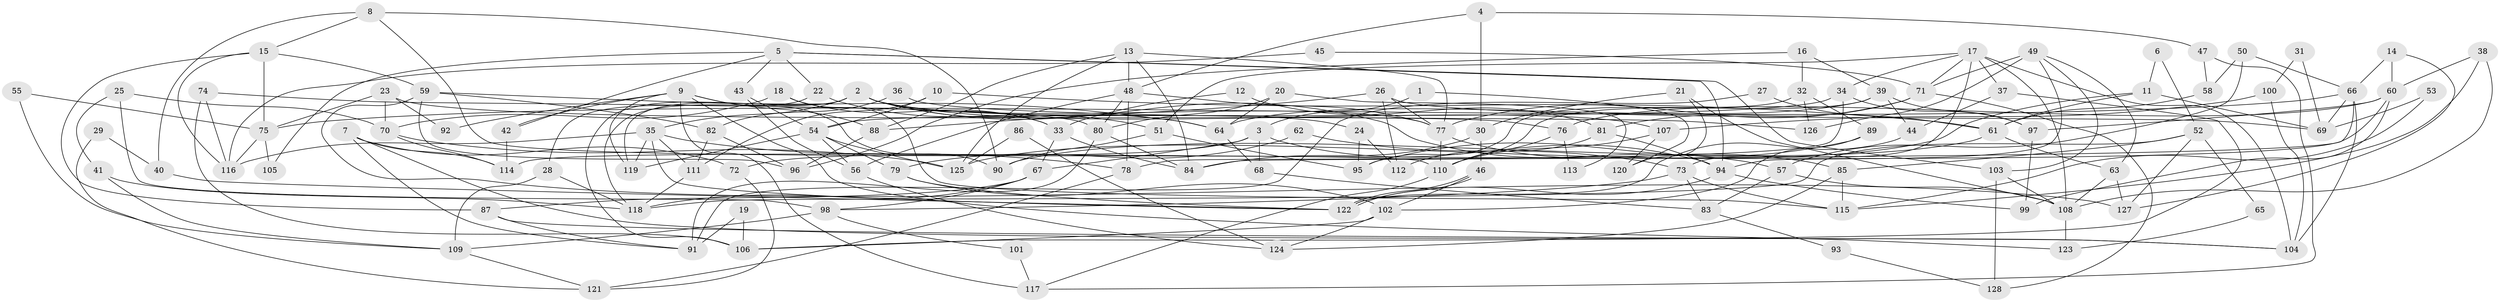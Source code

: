 // coarse degree distribution, {5: 0.13157894736842105, 13: 0.02631578947368421, 9: 0.039473684210526314, 12: 0.013157894736842105, 17: 0.013157894736842105, 6: 0.11842105263157894, 4: 0.15789473684210525, 7: 0.07894736842105263, 2: 0.14473684210526316, 3: 0.2236842105263158, 16: 0.013157894736842105, 15: 0.013157894736842105, 8: 0.013157894736842105, 10: 0.013157894736842105}
// Generated by graph-tools (version 1.1) at 2025/18/03/04/25 18:18:59]
// undirected, 128 vertices, 256 edges
graph export_dot {
graph [start="1"]
  node [color=gray90,style=filled];
  1;
  2;
  3;
  4;
  5;
  6;
  7;
  8;
  9;
  10;
  11;
  12;
  13;
  14;
  15;
  16;
  17;
  18;
  19;
  20;
  21;
  22;
  23;
  24;
  25;
  26;
  27;
  28;
  29;
  30;
  31;
  32;
  33;
  34;
  35;
  36;
  37;
  38;
  39;
  40;
  41;
  42;
  43;
  44;
  45;
  46;
  47;
  48;
  49;
  50;
  51;
  52;
  53;
  54;
  55;
  56;
  57;
  58;
  59;
  60;
  61;
  62;
  63;
  64;
  65;
  66;
  67;
  68;
  69;
  70;
  71;
  72;
  73;
  74;
  75;
  76;
  77;
  78;
  79;
  80;
  81;
  82;
  83;
  84;
  85;
  86;
  87;
  88;
  89;
  90;
  91;
  92;
  93;
  94;
  95;
  96;
  97;
  98;
  99;
  100;
  101;
  102;
  103;
  104;
  105;
  106;
  107;
  108;
  109;
  110;
  111;
  112;
  113;
  114;
  115;
  116;
  117;
  118;
  119;
  120;
  121;
  122;
  123;
  124;
  125;
  126;
  127;
  128;
  1 -- 3;
  1 -- 120;
  2 -- 119;
  2 -- 77;
  2 -- 24;
  2 -- 33;
  2 -- 35;
  2 -- 57;
  2 -- 64;
  2 -- 106;
  2 -- 107;
  2 -- 118;
  3 -- 68;
  3 -- 94;
  3 -- 67;
  3 -- 72;
  4 -- 48;
  4 -- 30;
  4 -- 47;
  5 -- 43;
  5 -- 94;
  5 -- 22;
  5 -- 42;
  5 -- 103;
  5 -- 105;
  6 -- 52;
  6 -- 11;
  7 -- 114;
  7 -- 104;
  7 -- 72;
  7 -- 91;
  8 -- 15;
  8 -- 110;
  8 -- 40;
  8 -- 90;
  9 -- 88;
  9 -- 119;
  9 -- 42;
  9 -- 90;
  9 -- 92;
  9 -- 117;
  9 -- 123;
  10 -- 111;
  10 -- 54;
  10 -- 61;
  11 -- 125;
  11 -- 61;
  11 -- 69;
  12 -- 33;
  12 -- 81;
  13 -- 88;
  13 -- 84;
  13 -- 48;
  13 -- 77;
  13 -- 125;
  14 -- 60;
  14 -- 66;
  14 -- 127;
  15 -- 75;
  15 -- 59;
  15 -- 87;
  15 -- 116;
  16 -- 39;
  16 -- 32;
  16 -- 96;
  17 -- 73;
  17 -- 37;
  17 -- 34;
  17 -- 51;
  17 -- 71;
  17 -- 104;
  17 -- 108;
  18 -- 70;
  18 -- 33;
  18 -- 115;
  19 -- 106;
  19 -- 91;
  20 -- 80;
  20 -- 64;
  20 -- 113;
  21 -- 30;
  21 -- 108;
  21 -- 120;
  22 -- 51;
  22 -- 28;
  23 -- 76;
  23 -- 75;
  23 -- 70;
  23 -- 92;
  24 -- 112;
  24 -- 95;
  25 -- 98;
  25 -- 41;
  25 -- 70;
  26 -- 77;
  26 -- 69;
  26 -- 88;
  26 -- 112;
  27 -- 91;
  27 -- 61;
  28 -- 118;
  28 -- 109;
  29 -- 40;
  29 -- 121;
  30 -- 84;
  30 -- 46;
  31 -- 100;
  31 -- 69;
  32 -- 89;
  32 -- 95;
  32 -- 126;
  33 -- 67;
  33 -- 84;
  34 -- 54;
  34 -- 78;
  34 -- 97;
  35 -- 78;
  35 -- 111;
  35 -- 116;
  35 -- 119;
  35 -- 122;
  36 -- 126;
  36 -- 82;
  37 -- 44;
  37 -- 106;
  38 -- 108;
  38 -- 60;
  38 -- 115;
  39 -- 64;
  39 -- 110;
  39 -- 44;
  39 -- 97;
  40 -- 122;
  41 -- 118;
  41 -- 109;
  42 -- 114;
  43 -- 54;
  43 -- 56;
  44 -- 122;
  45 -- 116;
  45 -- 71;
  46 -- 102;
  46 -- 122;
  46 -- 122;
  47 -- 58;
  47 -- 117;
  48 -- 77;
  48 -- 56;
  48 -- 78;
  48 -- 80;
  49 -- 63;
  49 -- 94;
  49 -- 71;
  49 -- 103;
  49 -- 126;
  50 -- 57;
  50 -- 66;
  50 -- 58;
  51 -- 90;
  51 -- 95;
  52 -- 85;
  52 -- 127;
  52 -- 65;
  52 -- 118;
  53 -- 69;
  53 -- 115;
  54 -- 79;
  54 -- 125;
  54 -- 56;
  54 -- 119;
  55 -- 109;
  55 -- 75;
  56 -- 124;
  57 -- 108;
  57 -- 83;
  58 -- 61;
  59 -- 127;
  59 -- 96;
  59 -- 64;
  59 -- 82;
  60 -- 114;
  60 -- 97;
  60 -- 76;
  60 -- 99;
  61 -- 90;
  61 -- 63;
  62 -- 73;
  62 -- 79;
  63 -- 108;
  63 -- 127;
  64 -- 68;
  65 -- 123;
  66 -- 84;
  66 -- 104;
  66 -- 69;
  66 -- 75;
  67 -- 118;
  67 -- 87;
  67 -- 98;
  68 -- 83;
  70 -- 114;
  70 -- 125;
  71 -- 77;
  71 -- 81;
  71 -- 128;
  72 -- 121;
  73 -- 115;
  73 -- 98;
  73 -- 83;
  74 -- 80;
  74 -- 116;
  74 -- 106;
  75 -- 116;
  75 -- 105;
  76 -- 110;
  76 -- 113;
  77 -- 85;
  77 -- 110;
  78 -- 121;
  79 -- 122;
  79 -- 102;
  80 -- 91;
  80 -- 84;
  81 -- 94;
  81 -- 112;
  82 -- 111;
  82 -- 96;
  83 -- 93;
  85 -- 115;
  85 -- 124;
  86 -- 125;
  86 -- 124;
  87 -- 91;
  87 -- 104;
  88 -- 96;
  89 -- 102;
  89 -- 95;
  93 -- 128;
  94 -- 122;
  94 -- 99;
  97 -- 99;
  98 -- 109;
  98 -- 101;
  100 -- 107;
  100 -- 104;
  101 -- 117;
  102 -- 124;
  102 -- 106;
  103 -- 108;
  103 -- 128;
  107 -- 110;
  107 -- 120;
  108 -- 123;
  109 -- 121;
  110 -- 117;
  111 -- 118;
}
